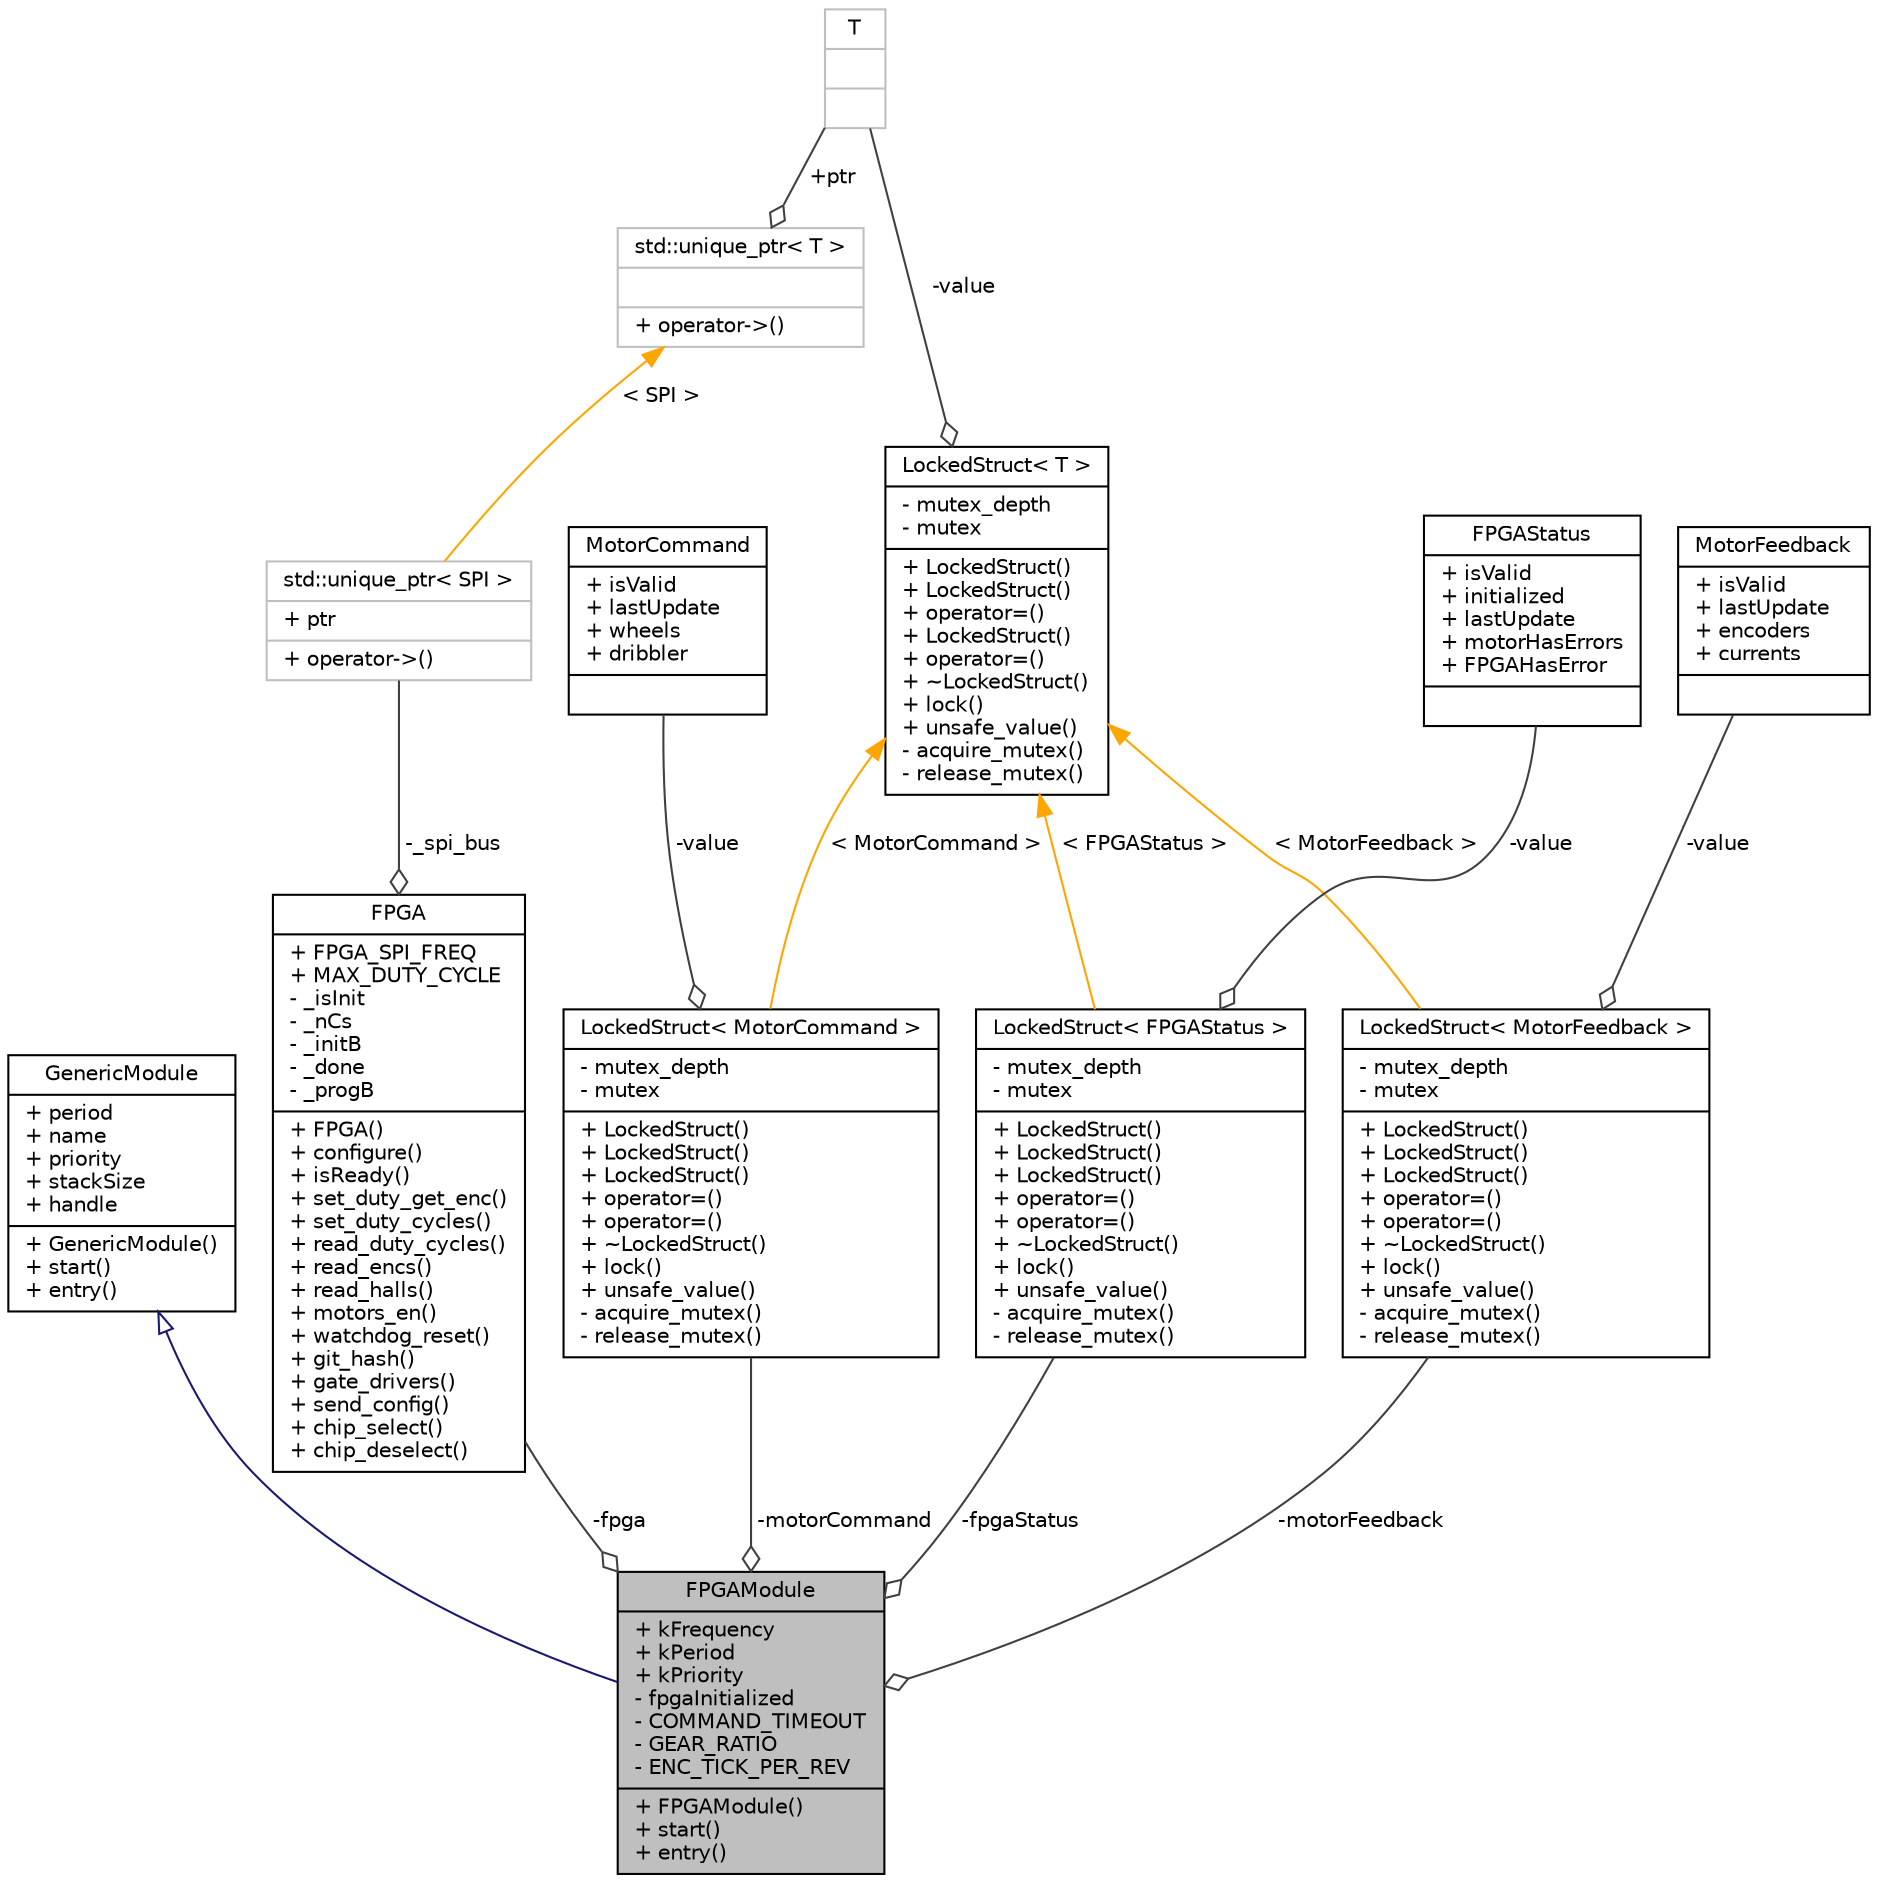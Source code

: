 digraph "FPGAModule"
{
  edge [fontname="Helvetica",fontsize="10",labelfontname="Helvetica",labelfontsize="10"];
  node [fontname="Helvetica",fontsize="10",shape=record];
  Node2 [label="{FPGAModule\n|+ kFrequency\l+ kPeriod\l+ kPriority\l- fpgaInitialized\l- COMMAND_TIMEOUT\l- GEAR_RATIO\l- ENC_TICK_PER_REV\l|+ FPGAModule()\l+ start()\l+ entry()\l}",height=0.2,width=0.4,color="black", fillcolor="grey75", style="filled", fontcolor="black"];
  Node3 -> Node2 [dir="back",color="midnightblue",fontsize="10",style="solid",arrowtail="onormal",fontname="Helvetica"];
  Node3 [label="{GenericModule\n|+ period\l+ name\l+ priority\l+ stackSize\l+ handle\l|+ GenericModule()\l+ start()\l+ entry()\l}",height=0.2,width=0.4,color="black", fillcolor="white", style="filled",URL="$class_generic_module.html",tooltip="Interface for all modules, so that they can be ran by the scheduler. "];
  Node4 -> Node2 [color="grey25",fontsize="10",style="solid",label=" -fpga" ,arrowhead="odiamond",fontname="Helvetica"];
  Node4 [label="{FPGA\n|+ FPGA_SPI_FREQ\l+ MAX_DUTY_CYCLE\l- _isInit\l- _nCs\l- _initB\l- _done\l- _progB\l|+ FPGA()\l+ configure()\l+ isReady()\l+ set_duty_get_enc()\l+ set_duty_cycles()\l+ read_duty_cycles()\l+ read_encs()\l+ read_halls()\l+ motors_en()\l+ watchdog_reset()\l+ git_hash()\l+ gate_drivers()\l+ send_config()\l+ chip_select()\l+ chip_deselect()\l}",height=0.2,width=0.4,color="black", fillcolor="white", style="filled",URL="$class_f_p_g_a.html"];
  Node5 -> Node4 [color="grey25",fontsize="10",style="solid",label=" -_spi_bus" ,arrowhead="odiamond",fontname="Helvetica"];
  Node5 [label="{std::unique_ptr\< SPI \>\n|+ ptr\l|+ operator-\>()\l}",height=0.2,width=0.4,color="grey75", fillcolor="white", style="filled"];
  Node6 -> Node5 [dir="back",color="orange",fontsize="10",style="solid",label=" \< SPI \>" ,fontname="Helvetica"];
  Node6 [label="{std::unique_ptr\< T \>\n||+ operator-\>()\l}",height=0.2,width=0.4,color="grey75", fillcolor="white", style="filled",tooltip="STL class. "];
  Node7 -> Node6 [color="grey25",fontsize="10",style="solid",label=" +ptr" ,arrowhead="odiamond",fontname="Helvetica"];
  Node7 [label="{T\n||}",height=0.2,width=0.4,color="grey75", fillcolor="white", style="filled"];
  Node8 -> Node2 [color="grey25",fontsize="10",style="solid",label=" -motorCommand" ,arrowhead="odiamond",fontname="Helvetica"];
  Node8 [label="{LockedStruct\< MotorCommand \>\n|- mutex_depth\l- mutex\l|+ LockedStruct()\l+ LockedStruct()\l+ LockedStruct()\l+ operator=()\l+ operator=()\l+ ~LockedStruct()\l+ lock()\l+ unsafe_value()\l- acquire_mutex()\l- release_mutex()\l}",height=0.2,width=0.4,color="black", fillcolor="white", style="filled",URL="$struct_locked_struct.html"];
  Node9 -> Node8 [color="grey25",fontsize="10",style="solid",label=" -value" ,arrowhead="odiamond",fontname="Helvetica"];
  Node9 [label="{MotorCommand\n|+ isValid\l+ lastUpdate\l+ wheels\l+ dribbler\l|}",height=0.2,width=0.4,color="black", fillcolor="white", style="filled",URL="$struct_motor_command.html",tooltip="Contains duty cycle commands for individual motors. "];
  Node10 -> Node8 [dir="back",color="orange",fontsize="10",style="solid",label=" \< MotorCommand \>" ,fontname="Helvetica"];
  Node10 [label="{LockedStruct\< T \>\n|- mutex_depth\l- mutex\l|+ LockedStruct()\l+ LockedStruct()\l+ operator=()\l+ LockedStruct()\l+ operator=()\l+ ~LockedStruct()\l+ lock()\l+ unsafe_value()\l- acquire_mutex()\l- release_mutex()\l}",height=0.2,width=0.4,color="black", fillcolor="white", style="filled",URL="$struct_locked_struct.html",tooltip="A locked-struct abstraction. "];
  Node7 -> Node10 [color="grey25",fontsize="10",style="solid",label=" -value" ,arrowhead="odiamond",fontname="Helvetica"];
  Node11 -> Node2 [color="grey25",fontsize="10",style="solid",label=" -fpgaStatus" ,arrowhead="odiamond",fontname="Helvetica"];
  Node11 [label="{LockedStruct\< FPGAStatus \>\n|- mutex_depth\l- mutex\l|+ LockedStruct()\l+ LockedStruct()\l+ LockedStruct()\l+ operator=()\l+ operator=()\l+ ~LockedStruct()\l+ lock()\l+ unsafe_value()\l- acquire_mutex()\l- release_mutex()\l}",height=0.2,width=0.4,color="black", fillcolor="white", style="filled",URL="$struct_locked_struct.html"];
  Node12 -> Node11 [color="grey25",fontsize="10",style="solid",label=" -value" ,arrowhead="odiamond",fontname="Helvetica"];
  Node12 [label="{FPGAStatus\n|+ isValid\l+ initialized\l+ lastUpdate\l+ motorHasErrors\l+ FPGAHasError\l|}",height=0.2,width=0.4,color="black", fillcolor="white", style="filled",URL="$struct_f_p_g_a_status.html",tooltip="Contains data on whether FPGA and motors are working or not. "];
  Node10 -> Node11 [dir="back",color="orange",fontsize="10",style="solid",label=" \< FPGAStatus \>" ,fontname="Helvetica"];
  Node13 -> Node2 [color="grey25",fontsize="10",style="solid",label=" -motorFeedback" ,arrowhead="odiamond",fontname="Helvetica"];
  Node13 [label="{LockedStruct\< MotorFeedback \>\n|- mutex_depth\l- mutex\l|+ LockedStruct()\l+ LockedStruct()\l+ LockedStruct()\l+ operator=()\l+ operator=()\l+ ~LockedStruct()\l+ lock()\l+ unsafe_value()\l- acquire_mutex()\l- release_mutex()\l}",height=0.2,width=0.4,color="black", fillcolor="white", style="filled",URL="$struct_locked_struct.html"];
  Node14 -> Node13 [color="grey25",fontsize="10",style="solid",label=" -value" ,arrowhead="odiamond",fontname="Helvetica"];
  Node14 [label="{MotorFeedback\n|+ isValid\l+ lastUpdate\l+ encoders\l+ currents\l|}",height=0.2,width=0.4,color="black", fillcolor="white", style="filled",URL="$struct_motor_feedback.html",tooltip="Contains current and encoder data for each motor. "];
  Node10 -> Node13 [dir="back",color="orange",fontsize="10",style="solid",label=" \< MotorFeedback \>" ,fontname="Helvetica"];
}

